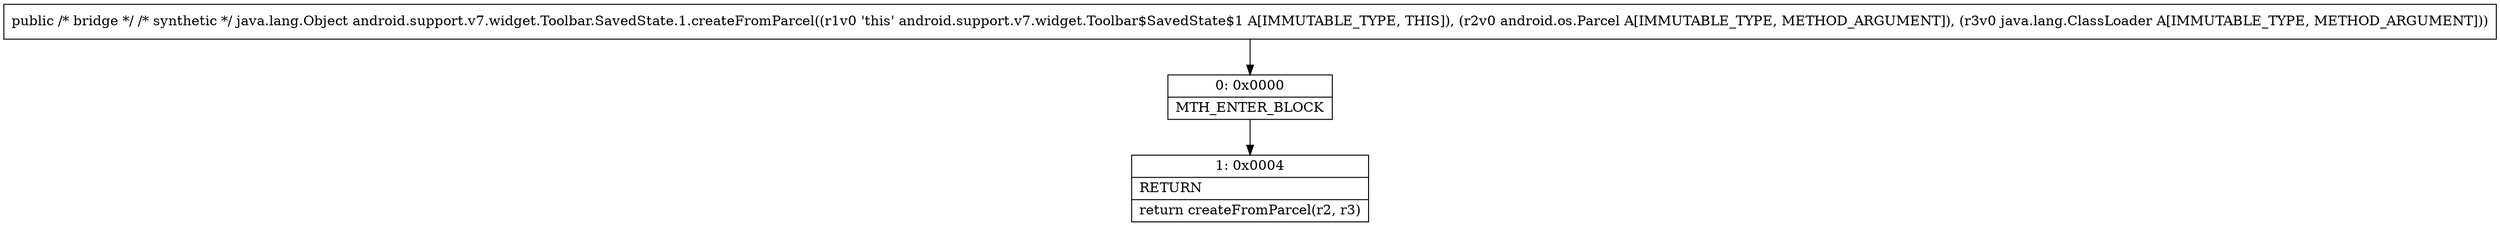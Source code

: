 digraph "CFG forandroid.support.v7.widget.Toolbar.SavedState.1.createFromParcel(Landroid\/os\/Parcel;Ljava\/lang\/ClassLoader;)Ljava\/lang\/Object;" {
Node_0 [shape=record,label="{0\:\ 0x0000|MTH_ENTER_BLOCK\l}"];
Node_1 [shape=record,label="{1\:\ 0x0004|RETURN\l|return createFromParcel(r2, r3)\l}"];
MethodNode[shape=record,label="{public \/* bridge *\/ \/* synthetic *\/ java.lang.Object android.support.v7.widget.Toolbar.SavedState.1.createFromParcel((r1v0 'this' android.support.v7.widget.Toolbar$SavedState$1 A[IMMUTABLE_TYPE, THIS]), (r2v0 android.os.Parcel A[IMMUTABLE_TYPE, METHOD_ARGUMENT]), (r3v0 java.lang.ClassLoader A[IMMUTABLE_TYPE, METHOD_ARGUMENT])) }"];
MethodNode -> Node_0;
Node_0 -> Node_1;
}

